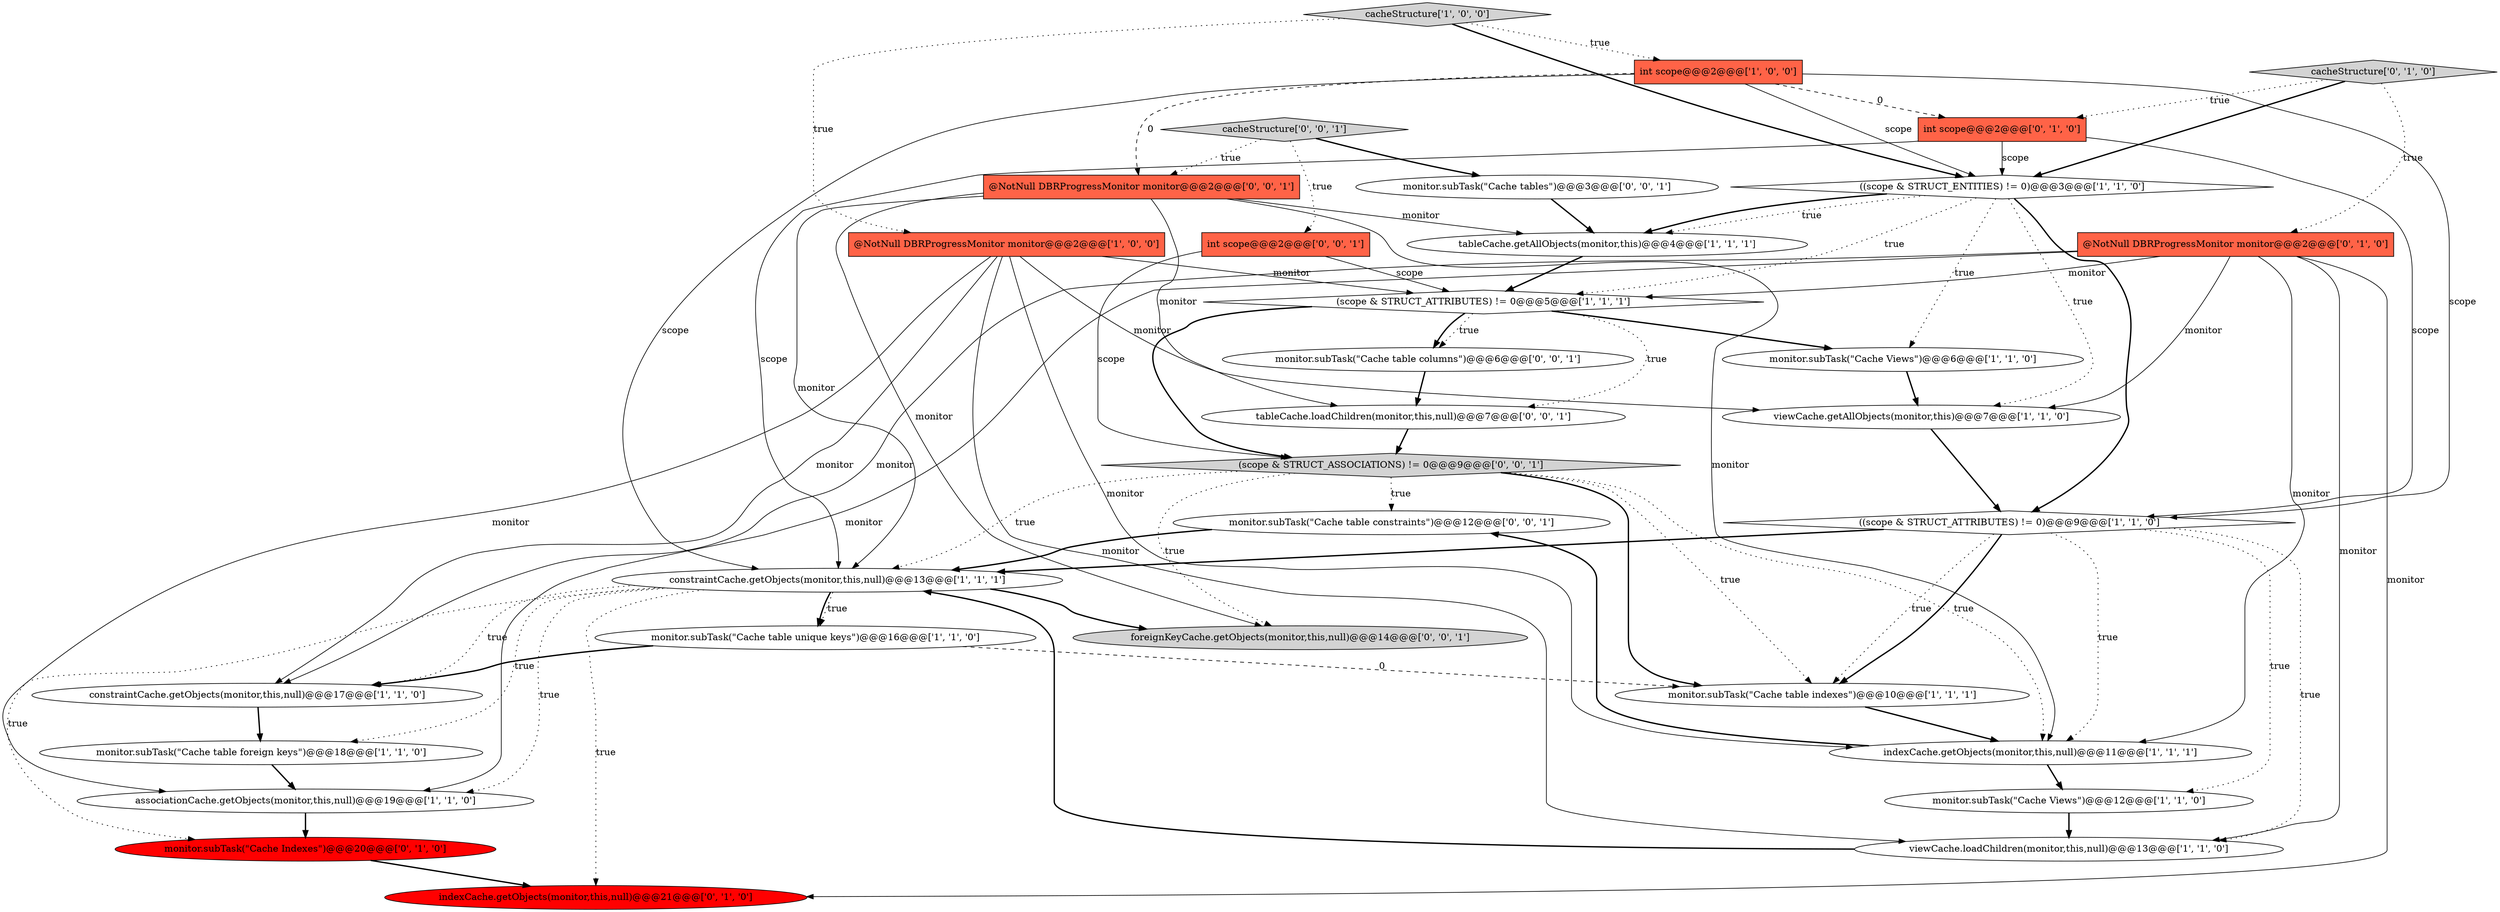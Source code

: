 digraph {
20 [style = filled, label = "monitor.subTask(\"Cache Indexes\")@@@20@@@['0', '1', '0']", fillcolor = red, shape = ellipse image = "AAA1AAABBB2BBB"];
31 [style = filled, label = "monitor.subTask(\"Cache table constraints\")@@@12@@@['0', '0', '1']", fillcolor = white, shape = ellipse image = "AAA0AAABBB3BBB"];
6 [style = filled, label = "monitor.subTask(\"Cache table indexes\")@@@10@@@['1', '1', '1']", fillcolor = white, shape = ellipse image = "AAA0AAABBB1BBB"];
29 [style = filled, label = "foreignKeyCache.getObjects(monitor,this,null)@@@14@@@['0', '0', '1']", fillcolor = lightgray, shape = ellipse image = "AAA0AAABBB3BBB"];
5 [style = filled, label = "tableCache.getAllObjects(monitor,this)@@@4@@@['1', '1', '1']", fillcolor = white, shape = ellipse image = "AAA0AAABBB1BBB"];
15 [style = filled, label = "monitor.subTask(\"Cache Views\")@@@12@@@['1', '1', '0']", fillcolor = white, shape = ellipse image = "AAA0AAABBB1BBB"];
18 [style = filled, label = "@NotNull DBRProgressMonitor monitor@@@2@@@['0', '1', '0']", fillcolor = tomato, shape = box image = "AAA0AAABBB2BBB"];
23 [style = filled, label = "monitor.subTask(\"Cache table columns\")@@@6@@@['0', '0', '1']", fillcolor = white, shape = ellipse image = "AAA0AAABBB3BBB"];
1 [style = filled, label = "associationCache.getObjects(monitor,this,null)@@@19@@@['1', '1', '0']", fillcolor = white, shape = ellipse image = "AAA0AAABBB1BBB"];
11 [style = filled, label = "int scope@@@2@@@['1', '0', '0']", fillcolor = tomato, shape = box image = "AAA1AAABBB1BBB"];
10 [style = filled, label = "((scope & STRUCT_ATTRIBUTES) != 0)@@@9@@@['1', '1', '0']", fillcolor = white, shape = diamond image = "AAA0AAABBB1BBB"];
16 [style = filled, label = "monitor.subTask(\"Cache Views\")@@@6@@@['1', '1', '0']", fillcolor = white, shape = ellipse image = "AAA0AAABBB1BBB"];
22 [style = filled, label = "cacheStructure['0', '1', '0']", fillcolor = lightgray, shape = diamond image = "AAA0AAABBB2BBB"];
21 [style = filled, label = "indexCache.getObjects(monitor,this,null)@@@21@@@['0', '1', '0']", fillcolor = red, shape = ellipse image = "AAA1AAABBB2BBB"];
7 [style = filled, label = "monitor.subTask(\"Cache table unique keys\")@@@16@@@['1', '1', '0']", fillcolor = white, shape = ellipse image = "AAA0AAABBB1BBB"];
3 [style = filled, label = "constraintCache.getObjects(monitor,this,null)@@@13@@@['1', '1', '1']", fillcolor = white, shape = ellipse image = "AAA0AAABBB1BBB"];
24 [style = filled, label = "int scope@@@2@@@['0', '0', '1']", fillcolor = tomato, shape = box image = "AAA0AAABBB3BBB"];
25 [style = filled, label = "(scope & STRUCT_ASSOCIATIONS) != 0@@@9@@@['0', '0', '1']", fillcolor = lightgray, shape = diamond image = "AAA0AAABBB3BBB"];
26 [style = filled, label = "monitor.subTask(\"Cache tables\")@@@3@@@['0', '0', '1']", fillcolor = white, shape = ellipse image = "AAA0AAABBB3BBB"];
12 [style = filled, label = "constraintCache.getObjects(monitor,this,null)@@@17@@@['1', '1', '0']", fillcolor = white, shape = ellipse image = "AAA0AAABBB1BBB"];
27 [style = filled, label = "tableCache.loadChildren(monitor,this,null)@@@7@@@['0', '0', '1']", fillcolor = white, shape = ellipse image = "AAA0AAABBB3BBB"];
19 [style = filled, label = "int scope@@@2@@@['0', '1', '0']", fillcolor = tomato, shape = box image = "AAA1AAABBB2BBB"];
28 [style = filled, label = "@NotNull DBRProgressMonitor monitor@@@2@@@['0', '0', '1']", fillcolor = tomato, shape = box image = "AAA0AAABBB3BBB"];
2 [style = filled, label = "(scope & STRUCT_ATTRIBUTES) != 0@@@5@@@['1', '1', '1']", fillcolor = white, shape = diamond image = "AAA0AAABBB1BBB"];
13 [style = filled, label = "cacheStructure['1', '0', '0']", fillcolor = lightgray, shape = diamond image = "AAA0AAABBB1BBB"];
0 [style = filled, label = "monitor.subTask(\"Cache table foreign keys\")@@@18@@@['1', '1', '0']", fillcolor = white, shape = ellipse image = "AAA0AAABBB1BBB"];
30 [style = filled, label = "cacheStructure['0', '0', '1']", fillcolor = lightgray, shape = diamond image = "AAA0AAABBB3BBB"];
17 [style = filled, label = "viewCache.getAllObjects(monitor,this)@@@7@@@['1', '1', '0']", fillcolor = white, shape = ellipse image = "AAA0AAABBB1BBB"];
9 [style = filled, label = "viewCache.loadChildren(monitor,this,null)@@@13@@@['1', '1', '0']", fillcolor = white, shape = ellipse image = "AAA0AAABBB1BBB"];
14 [style = filled, label = "((scope & STRUCT_ENTITIES) != 0)@@@3@@@['1', '1', '0']", fillcolor = white, shape = diamond image = "AAA0AAABBB1BBB"];
4 [style = filled, label = "@NotNull DBRProgressMonitor monitor@@@2@@@['1', '0', '0']", fillcolor = tomato, shape = box image = "AAA0AAABBB1BBB"];
8 [style = filled, label = "indexCache.getObjects(monitor,this,null)@@@11@@@['1', '1', '1']", fillcolor = white, shape = ellipse image = "AAA0AAABBB1BBB"];
10->8 [style = dotted, label="true"];
4->9 [style = solid, label="monitor"];
1->20 [style = bold, label=""];
2->23 [style = dotted, label="true"];
25->29 [style = dotted, label="true"];
4->8 [style = solid, label="monitor"];
25->6 [style = bold, label=""];
19->10 [style = solid, label="scope"];
2->23 [style = bold, label=""];
4->2 [style = solid, label="monitor"];
24->2 [style = solid, label="scope"];
3->0 [style = dotted, label="true"];
19->3 [style = solid, label="scope"];
18->12 [style = solid, label="monitor"];
2->25 [style = bold, label=""];
13->14 [style = bold, label=""];
18->17 [style = solid, label="monitor"];
27->25 [style = bold, label=""];
13->4 [style = dotted, label="true"];
18->2 [style = solid, label="monitor"];
2->16 [style = bold, label=""];
14->2 [style = dotted, label="true"];
10->6 [style = dotted, label="true"];
3->7 [style = dotted, label="true"];
22->19 [style = dotted, label="true"];
30->26 [style = bold, label=""];
14->10 [style = bold, label=""];
16->17 [style = bold, label=""];
19->14 [style = solid, label="scope"];
2->27 [style = dotted, label="true"];
3->7 [style = bold, label=""];
15->9 [style = bold, label=""];
11->3 [style = solid, label="scope"];
18->8 [style = solid, label="monitor"];
11->10 [style = solid, label="scope"];
25->6 [style = dotted, label="true"];
31->3 [style = bold, label=""];
18->1 [style = solid, label="monitor"];
28->27 [style = solid, label="monitor"];
30->28 [style = dotted, label="true"];
22->14 [style = bold, label=""];
3->1 [style = dotted, label="true"];
3->29 [style = bold, label=""];
25->8 [style = dotted, label="true"];
17->10 [style = bold, label=""];
22->18 [style = dotted, label="true"];
8->15 [style = bold, label=""];
8->31 [style = bold, label=""];
25->31 [style = dotted, label="true"];
4->12 [style = solid, label="monitor"];
28->29 [style = solid, label="monitor"];
28->8 [style = solid, label="monitor"];
10->9 [style = dotted, label="true"];
10->6 [style = bold, label=""];
11->14 [style = solid, label="scope"];
14->16 [style = dotted, label="true"];
14->17 [style = dotted, label="true"];
14->5 [style = dotted, label="true"];
4->1 [style = solid, label="monitor"];
3->21 [style = dotted, label="true"];
0->1 [style = bold, label=""];
28->3 [style = solid, label="monitor"];
9->3 [style = bold, label=""];
13->11 [style = dotted, label="true"];
18->9 [style = solid, label="monitor"];
14->5 [style = bold, label=""];
30->24 [style = dotted, label="true"];
23->27 [style = bold, label=""];
7->12 [style = bold, label=""];
26->5 [style = bold, label=""];
10->3 [style = bold, label=""];
12->0 [style = bold, label=""];
20->21 [style = bold, label=""];
10->15 [style = dotted, label="true"];
7->6 [style = dashed, label="0"];
11->28 [style = dashed, label="0"];
5->2 [style = bold, label=""];
11->19 [style = dashed, label="0"];
3->12 [style = dotted, label="true"];
6->8 [style = bold, label=""];
24->25 [style = solid, label="scope"];
25->3 [style = dotted, label="true"];
18->21 [style = solid, label="monitor"];
4->17 [style = solid, label="monitor"];
28->5 [style = solid, label="monitor"];
3->20 [style = dotted, label="true"];
}

